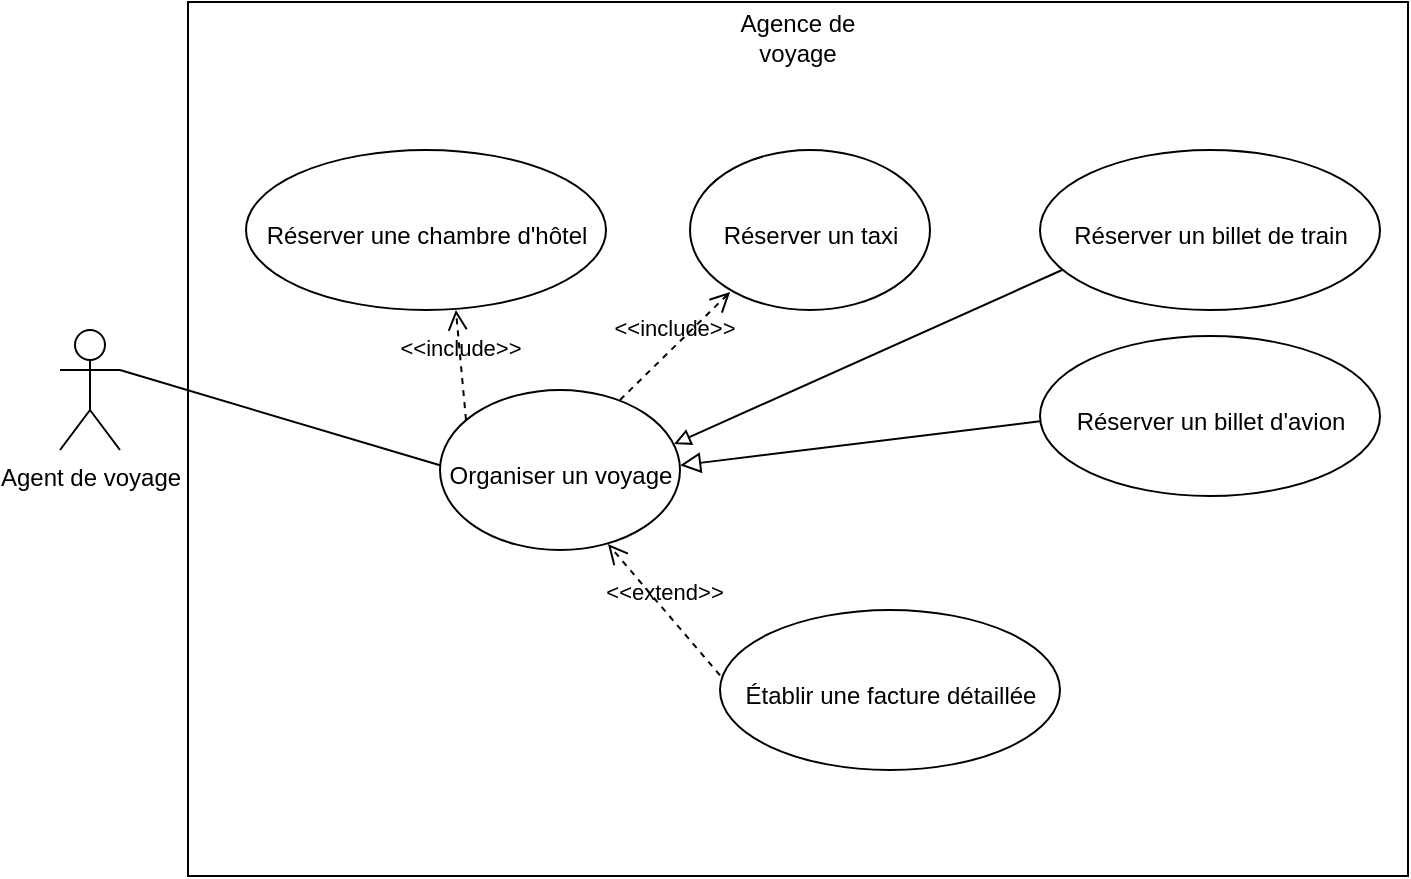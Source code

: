 <mxfile version="15.5.5" type="github">
  <diagram id="cRu32RqCK4BLnh1sHEem" name="Page-1">
    <mxGraphModel dx="977" dy="499" grid="1" gridSize="10" guides="1" tooltips="1" connect="1" arrows="1" fold="1" page="1" pageScale="1" pageWidth="827" pageHeight="1169" math="0" shadow="0">
      <root>
        <mxCell id="0" />
        <mxCell id="1" parent="0" />
        <mxCell id="47qLA5IY4Jjz_HCi7pHy-28" value="" style="rounded=0;whiteSpace=wrap;html=1;" vertex="1" parent="1">
          <mxGeometry x="174" y="46" width="610" height="437" as="geometry" />
        </mxCell>
        <mxCell id="47qLA5IY4Jjz_HCi7pHy-1" value="Agent de voyage" style="shape=umlActor;verticalLabelPosition=bottom;verticalAlign=top;html=1;outlineConnect=0;" vertex="1" parent="1">
          <mxGeometry x="110" y="210" width="30" height="60" as="geometry" />
        </mxCell>
        <mxCell id="47qLA5IY4Jjz_HCi7pHy-5" value="" style="shape=ellipse;container=1;horizontal=1;horizontalStack=0;resizeParent=1;resizeParentMax=0;resizeLast=0;html=1;dashed=0;collapsible=0;" vertex="1" parent="1">
          <mxGeometry x="300" y="240" width="120" height="80" as="geometry" />
        </mxCell>
        <mxCell id="47qLA5IY4Jjz_HCi7pHy-6" value="Organiser un voyage" style="html=1;strokeColor=none;fillColor=none;align=center;verticalAlign=middle;rotatable=0;" vertex="1" parent="47qLA5IY4Jjz_HCi7pHy-5">
          <mxGeometry y="32.667" width="120" height="20" as="geometry" />
        </mxCell>
        <mxCell id="47qLA5IY4Jjz_HCi7pHy-18" value="&amp;lt;&amp;lt;include&amp;gt;&amp;gt;" style="endArrow=open;startArrow=none;endFill=0;startFill=0;endSize=8;html=1;verticalAlign=bottom;dashed=1;labelBackgroundColor=none;rounded=0;strokeWidth=1;entryX=0.167;entryY=0.888;entryDx=0;entryDy=0;entryPerimeter=0;" edge="1" parent="47qLA5IY4Jjz_HCi7pHy-5" target="47qLA5IY4Jjz_HCi7pHy-14">
          <mxGeometry width="160" relative="1" as="geometry">
            <mxPoint x="90" y="5" as="sourcePoint" />
            <mxPoint x="142.778" y="-45" as="targetPoint" />
          </mxGeometry>
        </mxCell>
        <mxCell id="47qLA5IY4Jjz_HCi7pHy-10" value="" style="endArrow=none;startArrow=none;endFill=0;startFill=0;endSize=8;html=1;verticalAlign=bottom;labelBackgroundColor=none;strokeWidth=1;rounded=0;entryX=0;entryY=0.25;entryDx=0;entryDy=0;spacing=1;" edge="1" parent="1" target="47qLA5IY4Jjz_HCi7pHy-6">
          <mxGeometry width="160" relative="1" as="geometry">
            <mxPoint x="140" y="230" as="sourcePoint" />
            <mxPoint x="300" y="230" as="targetPoint" />
          </mxGeometry>
        </mxCell>
        <mxCell id="47qLA5IY4Jjz_HCi7pHy-11" value="" style="shape=ellipse;container=1;horizontal=1;horizontalStack=0;resizeParent=1;resizeParentMax=0;resizeLast=0;html=1;dashed=0;collapsible=0;" vertex="1" parent="1">
          <mxGeometry x="203" y="120" width="180" height="80" as="geometry" />
        </mxCell>
        <mxCell id="47qLA5IY4Jjz_HCi7pHy-12" value="Réserver une chambre d&#39;hôtel" style="html=1;strokeColor=none;fillColor=none;align=center;verticalAlign=middle;rotatable=0;" vertex="1" parent="47qLA5IY4Jjz_HCi7pHy-11">
          <mxGeometry x="60" y="19.67" width="60" height="47.33" as="geometry" />
        </mxCell>
        <mxCell id="47qLA5IY4Jjz_HCi7pHy-14" value="" style="shape=ellipse;container=1;horizontal=1;horizontalStack=0;resizeParent=1;resizeParentMax=0;resizeLast=0;html=1;dashed=0;collapsible=0;" vertex="1" parent="1">
          <mxGeometry x="425" y="120" width="120" height="80" as="geometry" />
        </mxCell>
        <mxCell id="47qLA5IY4Jjz_HCi7pHy-15" value="Réserver un taxi" style="html=1;strokeColor=none;fillColor=none;align=center;verticalAlign=middle;rotatable=0;" vertex="1" parent="47qLA5IY4Jjz_HCi7pHy-14">
          <mxGeometry y="32.667" width="120" height="20" as="geometry" />
        </mxCell>
        <mxCell id="47qLA5IY4Jjz_HCi7pHy-16" value="" style="shape=ellipse;container=1;horizontal=1;horizontalStack=0;resizeParent=1;resizeParentMax=0;resizeLast=0;html=1;dashed=0;collapsible=0;" vertex="1" parent="1">
          <mxGeometry x="600" y="120" width="170" height="80" as="geometry" />
        </mxCell>
        <mxCell id="47qLA5IY4Jjz_HCi7pHy-17" value="Réserver un billet de train" style="html=1;strokeColor=none;fillColor=none;align=center;verticalAlign=middle;rotatable=0;" vertex="1" parent="47qLA5IY4Jjz_HCi7pHy-16">
          <mxGeometry y="32.667" width="170" height="20" as="geometry" />
        </mxCell>
        <mxCell id="47qLA5IY4Jjz_HCi7pHy-19" value="&amp;lt;&amp;lt;include&amp;gt;&amp;gt;" style="endArrow=open;startArrow=none;endFill=0;startFill=0;endSize=8;html=1;verticalAlign=bottom;dashed=1;labelBackgroundColor=none;rounded=0;strokeWidth=1;entryX=0.583;entryY=1;entryDx=0;entryDy=0;entryPerimeter=0;" edge="1" parent="1" target="47qLA5IY4Jjz_HCi7pHy-11">
          <mxGeometry width="160" relative="1" as="geometry">
            <mxPoint x="313" y="255" as="sourcePoint" />
            <mxPoint x="368.04" y="201.04" as="targetPoint" />
          </mxGeometry>
        </mxCell>
        <mxCell id="47qLA5IY4Jjz_HCi7pHy-20" value="" style="shape=ellipse;container=1;horizontal=1;horizontalStack=0;resizeParent=1;resizeParentMax=0;resizeLast=0;html=1;dashed=0;collapsible=0;" vertex="1" parent="1">
          <mxGeometry x="600" y="213" width="170" height="80" as="geometry" />
        </mxCell>
        <mxCell id="47qLA5IY4Jjz_HCi7pHy-21" value="Réserver un billet d&#39;avion" style="html=1;strokeColor=none;fillColor=none;align=center;verticalAlign=middle;rotatable=0;" vertex="1" parent="47qLA5IY4Jjz_HCi7pHy-20">
          <mxGeometry y="32.667" width="170" height="20" as="geometry" />
        </mxCell>
        <mxCell id="47qLA5IY4Jjz_HCi7pHy-23" value="" style="endArrow=block;startArrow=none;endFill=0;startFill=0;endSize=8;html=1;verticalAlign=bottom;labelBackgroundColor=none;strokeWidth=1;rounded=0;entryX=1;entryY=0.25;entryDx=0;entryDy=0;exitX=0;exitY=0.5;exitDx=0;exitDy=0;" edge="1" parent="1" source="47qLA5IY4Jjz_HCi7pHy-21" target="47qLA5IY4Jjz_HCi7pHy-6">
          <mxGeometry width="160" relative="1" as="geometry">
            <mxPoint x="460" y="260" as="sourcePoint" />
            <mxPoint x="620" y="260" as="targetPoint" />
          </mxGeometry>
        </mxCell>
        <mxCell id="47qLA5IY4Jjz_HCi7pHy-25" value="" style="shape=ellipse;container=1;horizontal=1;horizontalStack=0;resizeParent=1;resizeParentMax=0;resizeLast=0;html=1;dashed=0;collapsible=0;" vertex="1" parent="1">
          <mxGeometry x="440" y="350" width="170" height="80" as="geometry" />
        </mxCell>
        <mxCell id="47qLA5IY4Jjz_HCi7pHy-26" value="Établir une facture détaillée" style="html=1;strokeColor=none;fillColor=none;align=center;verticalAlign=middle;rotatable=0;" vertex="1" parent="47qLA5IY4Jjz_HCi7pHy-25">
          <mxGeometry y="32.667" width="170" height="20" as="geometry" />
        </mxCell>
        <mxCell id="47qLA5IY4Jjz_HCi7pHy-27" value="&amp;lt;&amp;lt;extend&amp;gt;&amp;gt;" style="endArrow=open;startArrow=none;endFill=0;startFill=0;endSize=8;html=1;verticalAlign=bottom;dashed=1;labelBackgroundColor=none;rounded=0;strokeWidth=1;entryX=0.7;entryY=0.963;entryDx=0;entryDy=0;entryPerimeter=0;exitX=0;exitY=0;exitDx=0;exitDy=0;" edge="1" parent="1" source="47qLA5IY4Jjz_HCi7pHy-26" target="47qLA5IY4Jjz_HCi7pHy-5">
          <mxGeometry width="160" relative="1" as="geometry">
            <mxPoint x="380" y="320" as="sourcePoint" />
            <mxPoint x="540" y="320" as="targetPoint" />
          </mxGeometry>
        </mxCell>
        <mxCell id="47qLA5IY4Jjz_HCi7pHy-29" value="Agence de voyage" style="text;html=1;strokeColor=none;fillColor=none;align=center;verticalAlign=middle;whiteSpace=wrap;rounded=0;" vertex="1" parent="1">
          <mxGeometry x="449" y="49" width="60" height="30" as="geometry" />
        </mxCell>
        <mxCell id="47qLA5IY4Jjz_HCi7pHy-30" value="" style="html=1;verticalAlign=bottom;labelBackgroundColor=none;endArrow=block;endFill=0;rounded=0;strokeWidth=1;entryX=0.975;entryY=0.338;entryDx=0;entryDy=0;entryPerimeter=0;exitX=0.065;exitY=0.75;exitDx=0;exitDy=0;exitPerimeter=0;" edge="1" parent="1" source="47qLA5IY4Jjz_HCi7pHy-16" target="47qLA5IY4Jjz_HCi7pHy-5">
          <mxGeometry width="160" relative="1" as="geometry">
            <mxPoint x="490" y="230" as="sourcePoint" />
            <mxPoint x="650" y="230" as="targetPoint" />
          </mxGeometry>
        </mxCell>
      </root>
    </mxGraphModel>
  </diagram>
</mxfile>
